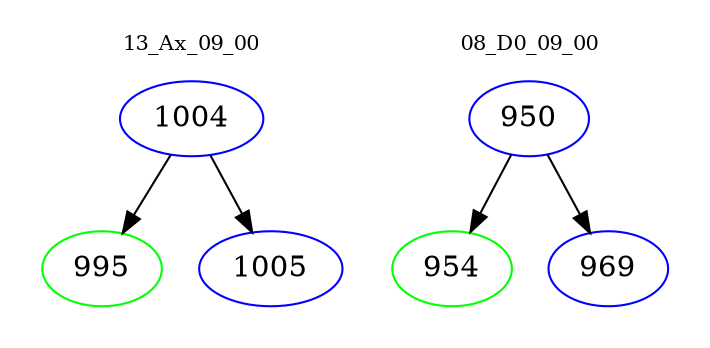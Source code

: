 digraph{
subgraph cluster_0 {
color = white
label = "13_Ax_09_00";
fontsize=10;
T0_1004 [label="1004", color="blue"]
T0_1004 -> T0_995 [color="black"]
T0_995 [label="995", color="green"]
T0_1004 -> T0_1005 [color="black"]
T0_1005 [label="1005", color="blue"]
}
subgraph cluster_1 {
color = white
label = "08_D0_09_00";
fontsize=10;
T1_950 [label="950", color="blue"]
T1_950 -> T1_954 [color="black"]
T1_954 [label="954", color="green"]
T1_950 -> T1_969 [color="black"]
T1_969 [label="969", color="blue"]
}
}
